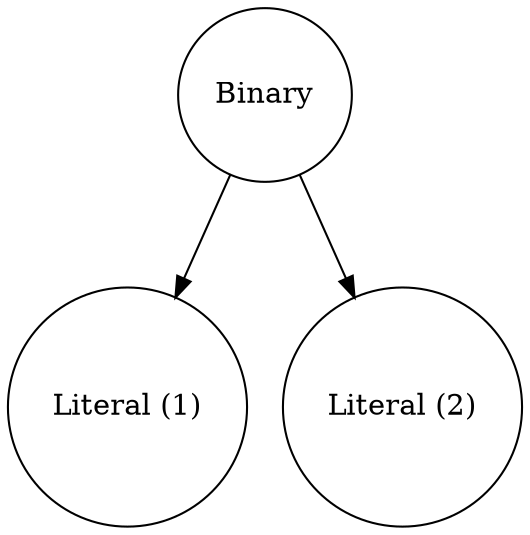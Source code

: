 digraph {
0 [shape="circle" label="Binary"];
1 [shape="circle" label="Literal (1)"];
2 [shape="circle" label="Literal (2)"];
0->1 [label=" "];
0->2 [label=" "];
}
